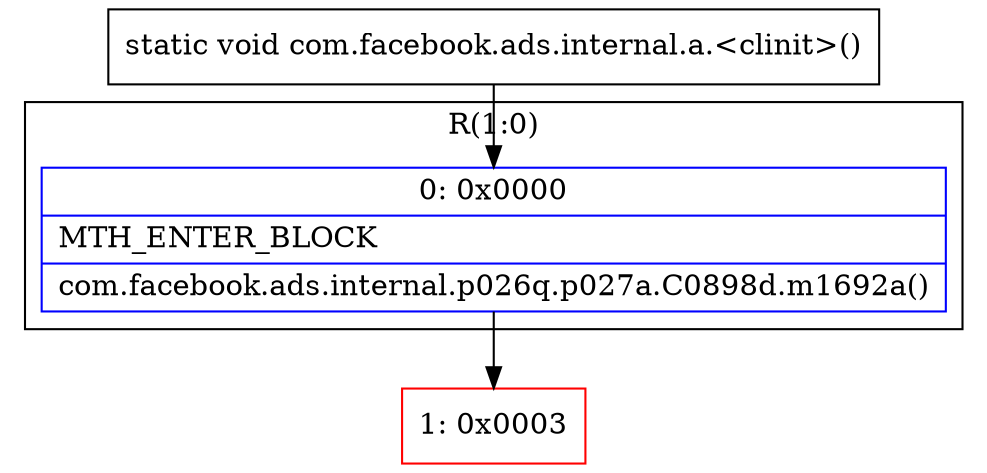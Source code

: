 digraph "CFG forcom.facebook.ads.internal.a.\<clinit\>()V" {
subgraph cluster_Region_1945733881 {
label = "R(1:0)";
node [shape=record,color=blue];
Node_0 [shape=record,label="{0\:\ 0x0000|MTH_ENTER_BLOCK\l|com.facebook.ads.internal.p026q.p027a.C0898d.m1692a()\l}"];
}
Node_1 [shape=record,color=red,label="{1\:\ 0x0003}"];
MethodNode[shape=record,label="{static void com.facebook.ads.internal.a.\<clinit\>() }"];
MethodNode -> Node_0;
Node_0 -> Node_1;
}


